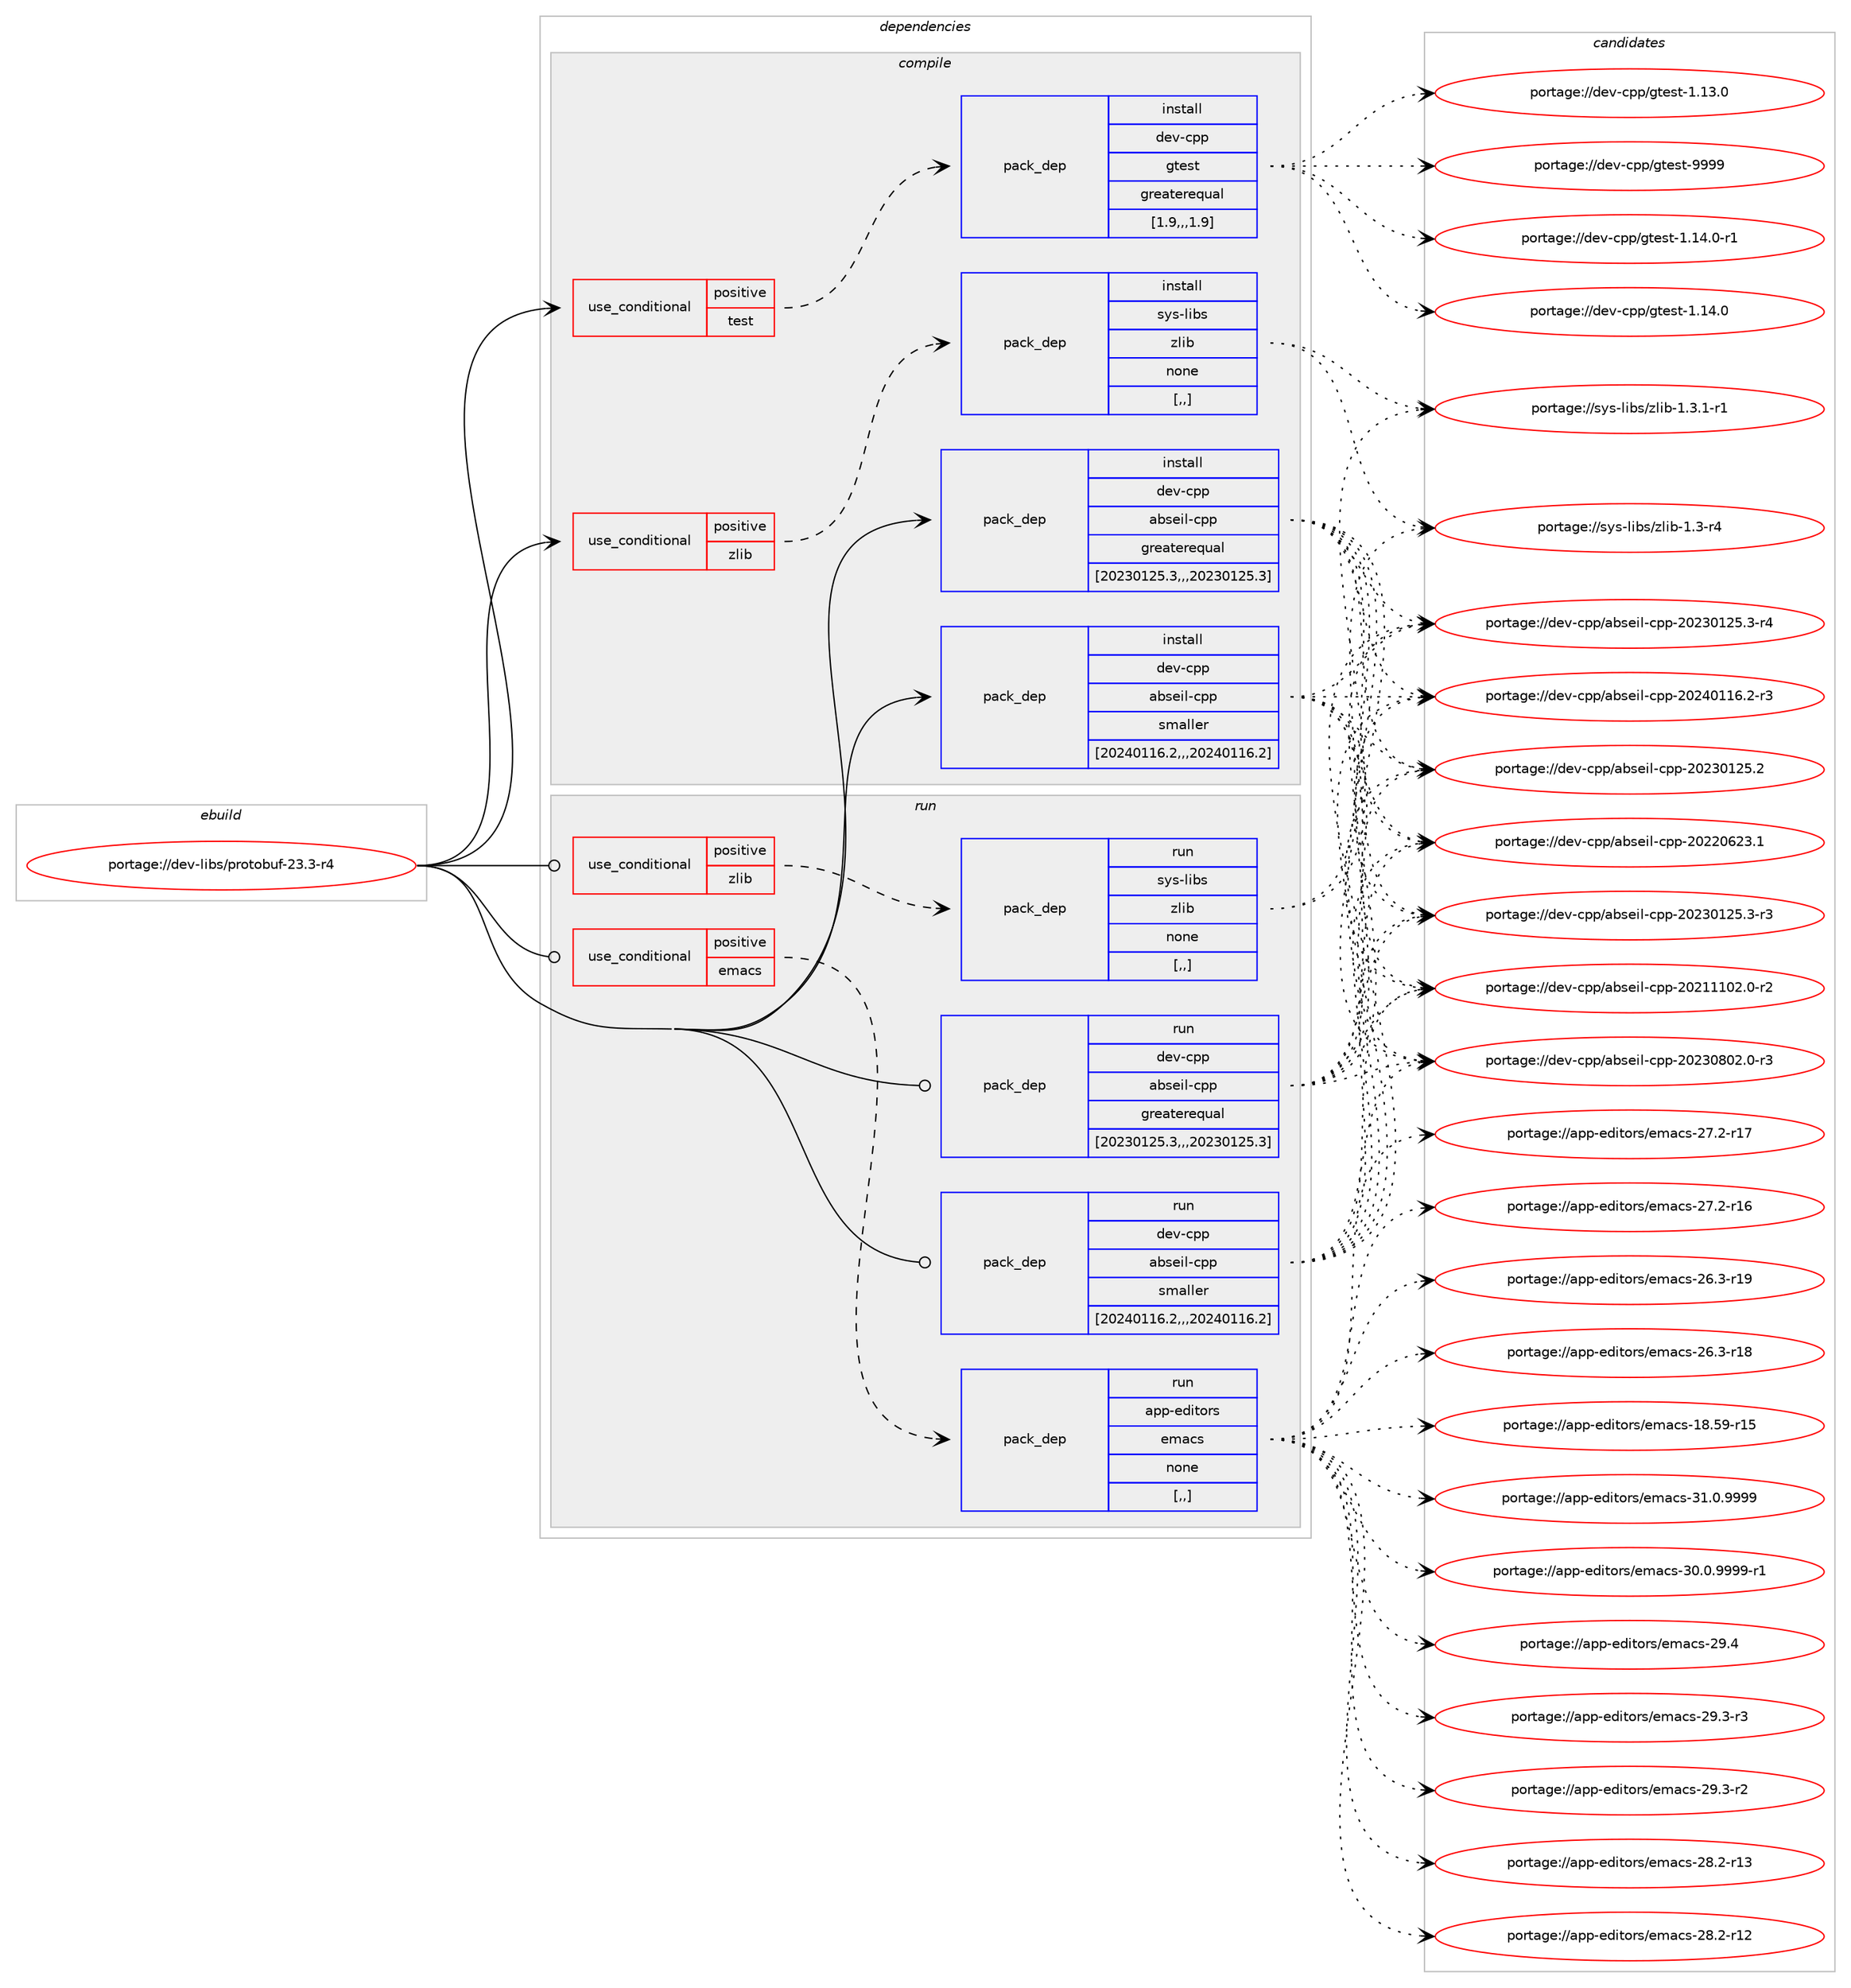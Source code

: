 digraph prolog {

# *************
# Graph options
# *************

newrank=true;
concentrate=true;
compound=true;
graph [rankdir=LR,fontname=Helvetica,fontsize=10,ranksep=1.5];#, ranksep=2.5, nodesep=0.2];
edge  [arrowhead=vee];
node  [fontname=Helvetica,fontsize=10];

# **********
# The ebuild
# **********

subgraph cluster_leftcol {
color=gray;
rank=same;
label=<<i>ebuild</i>>;
id [label="portage://dev-libs/protobuf-23.3-r4", color=red, width=4, href="../dev-libs/protobuf-23.3-r4.svg"];
}

# ****************
# The dependencies
# ****************

subgraph cluster_midcol {
color=gray;
label=<<i>dependencies</i>>;
subgraph cluster_compile {
fillcolor="#eeeeee";
style=filled;
label=<<i>compile</i>>;
subgraph cond27773 {
dependency112181 [label=<<TABLE BORDER="0" CELLBORDER="1" CELLSPACING="0" CELLPADDING="4"><TR><TD ROWSPAN="3" CELLPADDING="10">use_conditional</TD></TR><TR><TD>positive</TD></TR><TR><TD>test</TD></TR></TABLE>>, shape=none, color=red];
subgraph pack83224 {
dependency112182 [label=<<TABLE BORDER="0" CELLBORDER="1" CELLSPACING="0" CELLPADDING="4" WIDTH="220"><TR><TD ROWSPAN="6" CELLPADDING="30">pack_dep</TD></TR><TR><TD WIDTH="110">install</TD></TR><TR><TD>dev-cpp</TD></TR><TR><TD>gtest</TD></TR><TR><TD>greaterequal</TD></TR><TR><TD>[1.9,,,1.9]</TD></TR></TABLE>>, shape=none, color=blue];
}
dependency112181:e -> dependency112182:w [weight=20,style="dashed",arrowhead="vee"];
}
id:e -> dependency112181:w [weight=20,style="solid",arrowhead="vee"];
subgraph cond27774 {
dependency112183 [label=<<TABLE BORDER="0" CELLBORDER="1" CELLSPACING="0" CELLPADDING="4"><TR><TD ROWSPAN="3" CELLPADDING="10">use_conditional</TD></TR><TR><TD>positive</TD></TR><TR><TD>zlib</TD></TR></TABLE>>, shape=none, color=red];
subgraph pack83225 {
dependency112184 [label=<<TABLE BORDER="0" CELLBORDER="1" CELLSPACING="0" CELLPADDING="4" WIDTH="220"><TR><TD ROWSPAN="6" CELLPADDING="30">pack_dep</TD></TR><TR><TD WIDTH="110">install</TD></TR><TR><TD>sys-libs</TD></TR><TR><TD>zlib</TD></TR><TR><TD>none</TD></TR><TR><TD>[,,]</TD></TR></TABLE>>, shape=none, color=blue];
}
dependency112183:e -> dependency112184:w [weight=20,style="dashed",arrowhead="vee"];
}
id:e -> dependency112183:w [weight=20,style="solid",arrowhead="vee"];
subgraph pack83226 {
dependency112185 [label=<<TABLE BORDER="0" CELLBORDER="1" CELLSPACING="0" CELLPADDING="4" WIDTH="220"><TR><TD ROWSPAN="6" CELLPADDING="30">pack_dep</TD></TR><TR><TD WIDTH="110">install</TD></TR><TR><TD>dev-cpp</TD></TR><TR><TD>abseil-cpp</TD></TR><TR><TD>greaterequal</TD></TR><TR><TD>[20230125.3,,,20230125.3]</TD></TR></TABLE>>, shape=none, color=blue];
}
id:e -> dependency112185:w [weight=20,style="solid",arrowhead="vee"];
subgraph pack83227 {
dependency112186 [label=<<TABLE BORDER="0" CELLBORDER="1" CELLSPACING="0" CELLPADDING="4" WIDTH="220"><TR><TD ROWSPAN="6" CELLPADDING="30">pack_dep</TD></TR><TR><TD WIDTH="110">install</TD></TR><TR><TD>dev-cpp</TD></TR><TR><TD>abseil-cpp</TD></TR><TR><TD>smaller</TD></TR><TR><TD>[20240116.2,,,20240116.2]</TD></TR></TABLE>>, shape=none, color=blue];
}
id:e -> dependency112186:w [weight=20,style="solid",arrowhead="vee"];
}
subgraph cluster_compileandrun {
fillcolor="#eeeeee";
style=filled;
label=<<i>compile and run</i>>;
}
subgraph cluster_run {
fillcolor="#eeeeee";
style=filled;
label=<<i>run</i>>;
subgraph cond27775 {
dependency112187 [label=<<TABLE BORDER="0" CELLBORDER="1" CELLSPACING="0" CELLPADDING="4"><TR><TD ROWSPAN="3" CELLPADDING="10">use_conditional</TD></TR><TR><TD>positive</TD></TR><TR><TD>emacs</TD></TR></TABLE>>, shape=none, color=red];
subgraph pack83228 {
dependency112188 [label=<<TABLE BORDER="0" CELLBORDER="1" CELLSPACING="0" CELLPADDING="4" WIDTH="220"><TR><TD ROWSPAN="6" CELLPADDING="30">pack_dep</TD></TR><TR><TD WIDTH="110">run</TD></TR><TR><TD>app-editors</TD></TR><TR><TD>emacs</TD></TR><TR><TD>none</TD></TR><TR><TD>[,,]</TD></TR></TABLE>>, shape=none, color=blue];
}
dependency112187:e -> dependency112188:w [weight=20,style="dashed",arrowhead="vee"];
}
id:e -> dependency112187:w [weight=20,style="solid",arrowhead="odot"];
subgraph cond27776 {
dependency112189 [label=<<TABLE BORDER="0" CELLBORDER="1" CELLSPACING="0" CELLPADDING="4"><TR><TD ROWSPAN="3" CELLPADDING="10">use_conditional</TD></TR><TR><TD>positive</TD></TR><TR><TD>zlib</TD></TR></TABLE>>, shape=none, color=red];
subgraph pack83229 {
dependency112190 [label=<<TABLE BORDER="0" CELLBORDER="1" CELLSPACING="0" CELLPADDING="4" WIDTH="220"><TR><TD ROWSPAN="6" CELLPADDING="30">pack_dep</TD></TR><TR><TD WIDTH="110">run</TD></TR><TR><TD>sys-libs</TD></TR><TR><TD>zlib</TD></TR><TR><TD>none</TD></TR><TR><TD>[,,]</TD></TR></TABLE>>, shape=none, color=blue];
}
dependency112189:e -> dependency112190:w [weight=20,style="dashed",arrowhead="vee"];
}
id:e -> dependency112189:w [weight=20,style="solid",arrowhead="odot"];
subgraph pack83230 {
dependency112191 [label=<<TABLE BORDER="0" CELLBORDER="1" CELLSPACING="0" CELLPADDING="4" WIDTH="220"><TR><TD ROWSPAN="6" CELLPADDING="30">pack_dep</TD></TR><TR><TD WIDTH="110">run</TD></TR><TR><TD>dev-cpp</TD></TR><TR><TD>abseil-cpp</TD></TR><TR><TD>greaterequal</TD></TR><TR><TD>[20230125.3,,,20230125.3]</TD></TR></TABLE>>, shape=none, color=blue];
}
id:e -> dependency112191:w [weight=20,style="solid",arrowhead="odot"];
subgraph pack83231 {
dependency112192 [label=<<TABLE BORDER="0" CELLBORDER="1" CELLSPACING="0" CELLPADDING="4" WIDTH="220"><TR><TD ROWSPAN="6" CELLPADDING="30">pack_dep</TD></TR><TR><TD WIDTH="110">run</TD></TR><TR><TD>dev-cpp</TD></TR><TR><TD>abseil-cpp</TD></TR><TR><TD>smaller</TD></TR><TR><TD>[20240116.2,,,20240116.2]</TD></TR></TABLE>>, shape=none, color=blue];
}
id:e -> dependency112192:w [weight=20,style="solid",arrowhead="odot"];
}
}

# **************
# The candidates
# **************

subgraph cluster_choices {
rank=same;
color=gray;
label=<<i>candidates</i>>;

subgraph choice83224 {
color=black;
nodesep=1;
choice1001011184599112112471031161011151164557575757 [label="portage://dev-cpp/gtest-9999", color=red, width=4,href="../dev-cpp/gtest-9999.svg"];
choice100101118459911211247103116101115116454946495246484511449 [label="portage://dev-cpp/gtest-1.14.0-r1", color=red, width=4,href="../dev-cpp/gtest-1.14.0-r1.svg"];
choice10010111845991121124710311610111511645494649524648 [label="portage://dev-cpp/gtest-1.14.0", color=red, width=4,href="../dev-cpp/gtest-1.14.0.svg"];
choice10010111845991121124710311610111511645494649514648 [label="portage://dev-cpp/gtest-1.13.0", color=red, width=4,href="../dev-cpp/gtest-1.13.0.svg"];
dependency112182:e -> choice1001011184599112112471031161011151164557575757:w [style=dotted,weight="100"];
dependency112182:e -> choice100101118459911211247103116101115116454946495246484511449:w [style=dotted,weight="100"];
dependency112182:e -> choice10010111845991121124710311610111511645494649524648:w [style=dotted,weight="100"];
dependency112182:e -> choice10010111845991121124710311610111511645494649514648:w [style=dotted,weight="100"];
}
subgraph choice83225 {
color=black;
nodesep=1;
choice115121115451081059811547122108105984549465146494511449 [label="portage://sys-libs/zlib-1.3.1-r1", color=red, width=4,href="../sys-libs/zlib-1.3.1-r1.svg"];
choice11512111545108105981154712210810598454946514511452 [label="portage://sys-libs/zlib-1.3-r4", color=red, width=4,href="../sys-libs/zlib-1.3-r4.svg"];
dependency112184:e -> choice115121115451081059811547122108105984549465146494511449:w [style=dotted,weight="100"];
dependency112184:e -> choice11512111545108105981154712210810598454946514511452:w [style=dotted,weight="100"];
}
subgraph choice83226 {
color=black;
nodesep=1;
choice1001011184599112112479798115101105108459911211245504850524849495446504511451 [label="portage://dev-cpp/abseil-cpp-20240116.2-r3", color=red, width=4,href="../dev-cpp/abseil-cpp-20240116.2-r3.svg"];
choice1001011184599112112479798115101105108459911211245504850514856485046484511451 [label="portage://dev-cpp/abseil-cpp-20230802.0-r3", color=red, width=4,href="../dev-cpp/abseil-cpp-20230802.0-r3.svg"];
choice1001011184599112112479798115101105108459911211245504850514849505346514511452 [label="portage://dev-cpp/abseil-cpp-20230125.3-r4", color=red, width=4,href="../dev-cpp/abseil-cpp-20230125.3-r4.svg"];
choice1001011184599112112479798115101105108459911211245504850514849505346514511451 [label="portage://dev-cpp/abseil-cpp-20230125.3-r3", color=red, width=4,href="../dev-cpp/abseil-cpp-20230125.3-r3.svg"];
choice100101118459911211247979811510110510845991121124550485051484950534650 [label="portage://dev-cpp/abseil-cpp-20230125.2", color=red, width=4,href="../dev-cpp/abseil-cpp-20230125.2.svg"];
choice100101118459911211247979811510110510845991121124550485050485450514649 [label="portage://dev-cpp/abseil-cpp-20220623.1", color=red, width=4,href="../dev-cpp/abseil-cpp-20220623.1.svg"];
choice1001011184599112112479798115101105108459911211245504850494949485046484511450 [label="portage://dev-cpp/abseil-cpp-20211102.0-r2", color=red, width=4,href="../dev-cpp/abseil-cpp-20211102.0-r2.svg"];
dependency112185:e -> choice1001011184599112112479798115101105108459911211245504850524849495446504511451:w [style=dotted,weight="100"];
dependency112185:e -> choice1001011184599112112479798115101105108459911211245504850514856485046484511451:w [style=dotted,weight="100"];
dependency112185:e -> choice1001011184599112112479798115101105108459911211245504850514849505346514511452:w [style=dotted,weight="100"];
dependency112185:e -> choice1001011184599112112479798115101105108459911211245504850514849505346514511451:w [style=dotted,weight="100"];
dependency112185:e -> choice100101118459911211247979811510110510845991121124550485051484950534650:w [style=dotted,weight="100"];
dependency112185:e -> choice100101118459911211247979811510110510845991121124550485050485450514649:w [style=dotted,weight="100"];
dependency112185:e -> choice1001011184599112112479798115101105108459911211245504850494949485046484511450:w [style=dotted,weight="100"];
}
subgraph choice83227 {
color=black;
nodesep=1;
choice1001011184599112112479798115101105108459911211245504850524849495446504511451 [label="portage://dev-cpp/abseil-cpp-20240116.2-r3", color=red, width=4,href="../dev-cpp/abseil-cpp-20240116.2-r3.svg"];
choice1001011184599112112479798115101105108459911211245504850514856485046484511451 [label="portage://dev-cpp/abseil-cpp-20230802.0-r3", color=red, width=4,href="../dev-cpp/abseil-cpp-20230802.0-r3.svg"];
choice1001011184599112112479798115101105108459911211245504850514849505346514511452 [label="portage://dev-cpp/abseil-cpp-20230125.3-r4", color=red, width=4,href="../dev-cpp/abseil-cpp-20230125.3-r4.svg"];
choice1001011184599112112479798115101105108459911211245504850514849505346514511451 [label="portage://dev-cpp/abseil-cpp-20230125.3-r3", color=red, width=4,href="../dev-cpp/abseil-cpp-20230125.3-r3.svg"];
choice100101118459911211247979811510110510845991121124550485051484950534650 [label="portage://dev-cpp/abseil-cpp-20230125.2", color=red, width=4,href="../dev-cpp/abseil-cpp-20230125.2.svg"];
choice100101118459911211247979811510110510845991121124550485050485450514649 [label="portage://dev-cpp/abseil-cpp-20220623.1", color=red, width=4,href="../dev-cpp/abseil-cpp-20220623.1.svg"];
choice1001011184599112112479798115101105108459911211245504850494949485046484511450 [label="portage://dev-cpp/abseil-cpp-20211102.0-r2", color=red, width=4,href="../dev-cpp/abseil-cpp-20211102.0-r2.svg"];
dependency112186:e -> choice1001011184599112112479798115101105108459911211245504850524849495446504511451:w [style=dotted,weight="100"];
dependency112186:e -> choice1001011184599112112479798115101105108459911211245504850514856485046484511451:w [style=dotted,weight="100"];
dependency112186:e -> choice1001011184599112112479798115101105108459911211245504850514849505346514511452:w [style=dotted,weight="100"];
dependency112186:e -> choice1001011184599112112479798115101105108459911211245504850514849505346514511451:w [style=dotted,weight="100"];
dependency112186:e -> choice100101118459911211247979811510110510845991121124550485051484950534650:w [style=dotted,weight="100"];
dependency112186:e -> choice100101118459911211247979811510110510845991121124550485050485450514649:w [style=dotted,weight="100"];
dependency112186:e -> choice1001011184599112112479798115101105108459911211245504850494949485046484511450:w [style=dotted,weight="100"];
}
subgraph choice83228 {
color=black;
nodesep=1;
choice971121124510110010511611111411547101109979911545514946484657575757 [label="portage://app-editors/emacs-31.0.9999", color=red, width=4,href="../app-editors/emacs-31.0.9999.svg"];
choice9711211245101100105116111114115471011099799115455148464846575757574511449 [label="portage://app-editors/emacs-30.0.9999-r1", color=red, width=4,href="../app-editors/emacs-30.0.9999-r1.svg"];
choice97112112451011001051161111141154710110997991154550574652 [label="portage://app-editors/emacs-29.4", color=red, width=4,href="../app-editors/emacs-29.4.svg"];
choice971121124510110010511611111411547101109979911545505746514511451 [label="portage://app-editors/emacs-29.3-r3", color=red, width=4,href="../app-editors/emacs-29.3-r3.svg"];
choice971121124510110010511611111411547101109979911545505746514511450 [label="portage://app-editors/emacs-29.3-r2", color=red, width=4,href="../app-editors/emacs-29.3-r2.svg"];
choice97112112451011001051161111141154710110997991154550564650451144951 [label="portage://app-editors/emacs-28.2-r13", color=red, width=4,href="../app-editors/emacs-28.2-r13.svg"];
choice97112112451011001051161111141154710110997991154550564650451144950 [label="portage://app-editors/emacs-28.2-r12", color=red, width=4,href="../app-editors/emacs-28.2-r12.svg"];
choice97112112451011001051161111141154710110997991154550554650451144955 [label="portage://app-editors/emacs-27.2-r17", color=red, width=4,href="../app-editors/emacs-27.2-r17.svg"];
choice97112112451011001051161111141154710110997991154550554650451144954 [label="portage://app-editors/emacs-27.2-r16", color=red, width=4,href="../app-editors/emacs-27.2-r16.svg"];
choice97112112451011001051161111141154710110997991154550544651451144957 [label="portage://app-editors/emacs-26.3-r19", color=red, width=4,href="../app-editors/emacs-26.3-r19.svg"];
choice97112112451011001051161111141154710110997991154550544651451144956 [label="portage://app-editors/emacs-26.3-r18", color=red, width=4,href="../app-editors/emacs-26.3-r18.svg"];
choice9711211245101100105116111114115471011099799115454956465357451144953 [label="portage://app-editors/emacs-18.59-r15", color=red, width=4,href="../app-editors/emacs-18.59-r15.svg"];
dependency112188:e -> choice971121124510110010511611111411547101109979911545514946484657575757:w [style=dotted,weight="100"];
dependency112188:e -> choice9711211245101100105116111114115471011099799115455148464846575757574511449:w [style=dotted,weight="100"];
dependency112188:e -> choice97112112451011001051161111141154710110997991154550574652:w [style=dotted,weight="100"];
dependency112188:e -> choice971121124510110010511611111411547101109979911545505746514511451:w [style=dotted,weight="100"];
dependency112188:e -> choice971121124510110010511611111411547101109979911545505746514511450:w [style=dotted,weight="100"];
dependency112188:e -> choice97112112451011001051161111141154710110997991154550564650451144951:w [style=dotted,weight="100"];
dependency112188:e -> choice97112112451011001051161111141154710110997991154550564650451144950:w [style=dotted,weight="100"];
dependency112188:e -> choice97112112451011001051161111141154710110997991154550554650451144955:w [style=dotted,weight="100"];
dependency112188:e -> choice97112112451011001051161111141154710110997991154550554650451144954:w [style=dotted,weight="100"];
dependency112188:e -> choice97112112451011001051161111141154710110997991154550544651451144957:w [style=dotted,weight="100"];
dependency112188:e -> choice97112112451011001051161111141154710110997991154550544651451144956:w [style=dotted,weight="100"];
dependency112188:e -> choice9711211245101100105116111114115471011099799115454956465357451144953:w [style=dotted,weight="100"];
}
subgraph choice83229 {
color=black;
nodesep=1;
choice115121115451081059811547122108105984549465146494511449 [label="portage://sys-libs/zlib-1.3.1-r1", color=red, width=4,href="../sys-libs/zlib-1.3.1-r1.svg"];
choice11512111545108105981154712210810598454946514511452 [label="portage://sys-libs/zlib-1.3-r4", color=red, width=4,href="../sys-libs/zlib-1.3-r4.svg"];
dependency112190:e -> choice115121115451081059811547122108105984549465146494511449:w [style=dotted,weight="100"];
dependency112190:e -> choice11512111545108105981154712210810598454946514511452:w [style=dotted,weight="100"];
}
subgraph choice83230 {
color=black;
nodesep=1;
choice1001011184599112112479798115101105108459911211245504850524849495446504511451 [label="portage://dev-cpp/abseil-cpp-20240116.2-r3", color=red, width=4,href="../dev-cpp/abseil-cpp-20240116.2-r3.svg"];
choice1001011184599112112479798115101105108459911211245504850514856485046484511451 [label="portage://dev-cpp/abseil-cpp-20230802.0-r3", color=red, width=4,href="../dev-cpp/abseil-cpp-20230802.0-r3.svg"];
choice1001011184599112112479798115101105108459911211245504850514849505346514511452 [label="portage://dev-cpp/abseil-cpp-20230125.3-r4", color=red, width=4,href="../dev-cpp/abseil-cpp-20230125.3-r4.svg"];
choice1001011184599112112479798115101105108459911211245504850514849505346514511451 [label="portage://dev-cpp/abseil-cpp-20230125.3-r3", color=red, width=4,href="../dev-cpp/abseil-cpp-20230125.3-r3.svg"];
choice100101118459911211247979811510110510845991121124550485051484950534650 [label="portage://dev-cpp/abseil-cpp-20230125.2", color=red, width=4,href="../dev-cpp/abseil-cpp-20230125.2.svg"];
choice100101118459911211247979811510110510845991121124550485050485450514649 [label="portage://dev-cpp/abseil-cpp-20220623.1", color=red, width=4,href="../dev-cpp/abseil-cpp-20220623.1.svg"];
choice1001011184599112112479798115101105108459911211245504850494949485046484511450 [label="portage://dev-cpp/abseil-cpp-20211102.0-r2", color=red, width=4,href="../dev-cpp/abseil-cpp-20211102.0-r2.svg"];
dependency112191:e -> choice1001011184599112112479798115101105108459911211245504850524849495446504511451:w [style=dotted,weight="100"];
dependency112191:e -> choice1001011184599112112479798115101105108459911211245504850514856485046484511451:w [style=dotted,weight="100"];
dependency112191:e -> choice1001011184599112112479798115101105108459911211245504850514849505346514511452:w [style=dotted,weight="100"];
dependency112191:e -> choice1001011184599112112479798115101105108459911211245504850514849505346514511451:w [style=dotted,weight="100"];
dependency112191:e -> choice100101118459911211247979811510110510845991121124550485051484950534650:w [style=dotted,weight="100"];
dependency112191:e -> choice100101118459911211247979811510110510845991121124550485050485450514649:w [style=dotted,weight="100"];
dependency112191:e -> choice1001011184599112112479798115101105108459911211245504850494949485046484511450:w [style=dotted,weight="100"];
}
subgraph choice83231 {
color=black;
nodesep=1;
choice1001011184599112112479798115101105108459911211245504850524849495446504511451 [label="portage://dev-cpp/abseil-cpp-20240116.2-r3", color=red, width=4,href="../dev-cpp/abseil-cpp-20240116.2-r3.svg"];
choice1001011184599112112479798115101105108459911211245504850514856485046484511451 [label="portage://dev-cpp/abseil-cpp-20230802.0-r3", color=red, width=4,href="../dev-cpp/abseil-cpp-20230802.0-r3.svg"];
choice1001011184599112112479798115101105108459911211245504850514849505346514511452 [label="portage://dev-cpp/abseil-cpp-20230125.3-r4", color=red, width=4,href="../dev-cpp/abseil-cpp-20230125.3-r4.svg"];
choice1001011184599112112479798115101105108459911211245504850514849505346514511451 [label="portage://dev-cpp/abseil-cpp-20230125.3-r3", color=red, width=4,href="../dev-cpp/abseil-cpp-20230125.3-r3.svg"];
choice100101118459911211247979811510110510845991121124550485051484950534650 [label="portage://dev-cpp/abseil-cpp-20230125.2", color=red, width=4,href="../dev-cpp/abseil-cpp-20230125.2.svg"];
choice100101118459911211247979811510110510845991121124550485050485450514649 [label="portage://dev-cpp/abseil-cpp-20220623.1", color=red, width=4,href="../dev-cpp/abseil-cpp-20220623.1.svg"];
choice1001011184599112112479798115101105108459911211245504850494949485046484511450 [label="portage://dev-cpp/abseil-cpp-20211102.0-r2", color=red, width=4,href="../dev-cpp/abseil-cpp-20211102.0-r2.svg"];
dependency112192:e -> choice1001011184599112112479798115101105108459911211245504850524849495446504511451:w [style=dotted,weight="100"];
dependency112192:e -> choice1001011184599112112479798115101105108459911211245504850514856485046484511451:w [style=dotted,weight="100"];
dependency112192:e -> choice1001011184599112112479798115101105108459911211245504850514849505346514511452:w [style=dotted,weight="100"];
dependency112192:e -> choice1001011184599112112479798115101105108459911211245504850514849505346514511451:w [style=dotted,weight="100"];
dependency112192:e -> choice100101118459911211247979811510110510845991121124550485051484950534650:w [style=dotted,weight="100"];
dependency112192:e -> choice100101118459911211247979811510110510845991121124550485050485450514649:w [style=dotted,weight="100"];
dependency112192:e -> choice1001011184599112112479798115101105108459911211245504850494949485046484511450:w [style=dotted,weight="100"];
}
}

}
